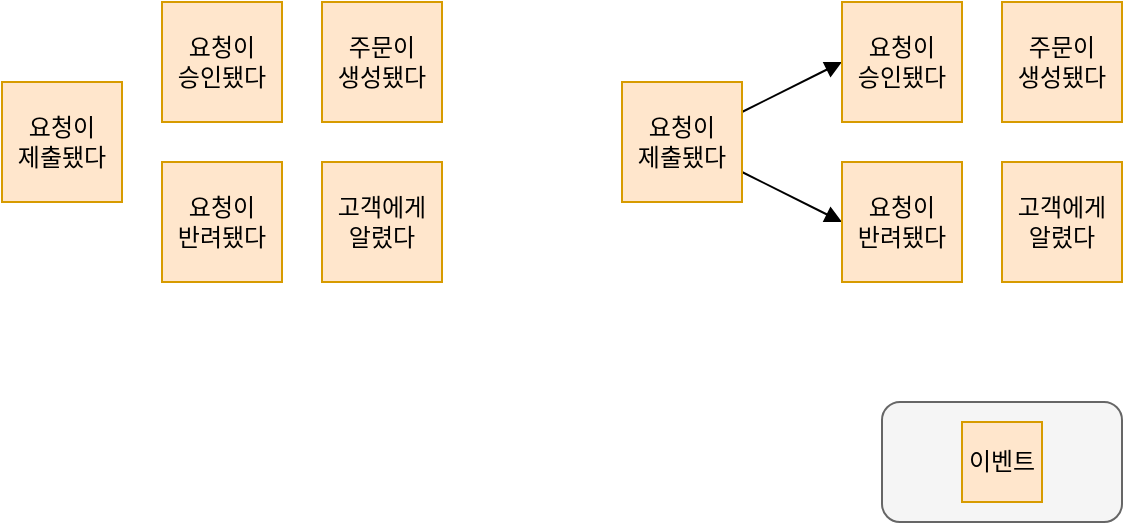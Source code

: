 <mxfile version="26.1.1">
  <diagram name="Page-1" id="AWbfIFvQUlCHqw1cZViq">
    <mxGraphModel dx="1114" dy="878" grid="1" gridSize="10" guides="1" tooltips="1" connect="1" arrows="1" fold="1" page="1" pageScale="1" pageWidth="827" pageHeight="1169" math="0" shadow="0">
      <root>
        <mxCell id="0" />
        <mxCell id="1" parent="0" />
        <mxCell id="kVu-VGLcswtPV8fbyUHt-1" value="" style="rounded=1;whiteSpace=wrap;html=1;fillColor=#f5f5f5;fontColor=#333333;strokeColor=#666666;" vertex="1" parent="1">
          <mxGeometry x="520" y="240" width="120" height="60" as="geometry" />
        </mxCell>
        <mxCell id="kVu-VGLcswtPV8fbyUHt-2" value="요청이&lt;div&gt;제출됐다&lt;/div&gt;" style="whiteSpace=wrap;html=1;aspect=fixed;fillColor=#ffe6cc;strokeColor=#d79b00;" vertex="1" parent="1">
          <mxGeometry x="80" y="80" width="60" height="60" as="geometry" />
        </mxCell>
        <mxCell id="kVu-VGLcswtPV8fbyUHt-3" value="요청이&lt;div&gt;승인됐다&lt;/div&gt;" style="whiteSpace=wrap;html=1;aspect=fixed;fillColor=#ffe6cc;strokeColor=#d79b00;" vertex="1" parent="1">
          <mxGeometry x="160" y="40" width="60" height="60" as="geometry" />
        </mxCell>
        <mxCell id="kVu-VGLcswtPV8fbyUHt-4" value="요청이&lt;div&gt;반려됐다&lt;/div&gt;" style="whiteSpace=wrap;html=1;aspect=fixed;fillColor=#ffe6cc;strokeColor=#d79b00;" vertex="1" parent="1">
          <mxGeometry x="160" y="120" width="60" height="60" as="geometry" />
        </mxCell>
        <mxCell id="kVu-VGLcswtPV8fbyUHt-5" value="이벤트" style="whiteSpace=wrap;html=1;aspect=fixed;fillColor=#ffe6cc;strokeColor=#d79b00;" vertex="1" parent="1">
          <mxGeometry x="560" y="250" width="40" height="40" as="geometry" />
        </mxCell>
        <mxCell id="kVu-VGLcswtPV8fbyUHt-6" value="주문이&lt;div&gt;생성됐다&lt;/div&gt;" style="whiteSpace=wrap;html=1;aspect=fixed;fillColor=#ffe6cc;strokeColor=#d79b00;" vertex="1" parent="1">
          <mxGeometry x="240" y="40" width="60" height="60" as="geometry" />
        </mxCell>
        <mxCell id="kVu-VGLcswtPV8fbyUHt-7" value="고객에게&lt;div&gt;알렸다&lt;/div&gt;" style="whiteSpace=wrap;html=1;aspect=fixed;fillColor=#ffe6cc;strokeColor=#d79b00;" vertex="1" parent="1">
          <mxGeometry x="240" y="120" width="60" height="60" as="geometry" />
        </mxCell>
        <mxCell id="kVu-VGLcswtPV8fbyUHt-13" style="rounded=0;orthogonalLoop=1;jettySize=auto;html=1;entryX=0;entryY=0.5;entryDx=0;entryDy=0;endArrow=block;endFill=1;" edge="1" parent="1" source="kVu-VGLcswtPV8fbyUHt-8" target="kVu-VGLcswtPV8fbyUHt-9">
          <mxGeometry relative="1" as="geometry" />
        </mxCell>
        <mxCell id="kVu-VGLcswtPV8fbyUHt-14" style="rounded=0;orthogonalLoop=1;jettySize=auto;html=1;entryX=0;entryY=0.5;entryDx=0;entryDy=0;endArrow=block;endFill=1;" edge="1" parent="1" source="kVu-VGLcswtPV8fbyUHt-8" target="kVu-VGLcswtPV8fbyUHt-10">
          <mxGeometry relative="1" as="geometry" />
        </mxCell>
        <mxCell id="kVu-VGLcswtPV8fbyUHt-8" value="요청이&lt;div&gt;제출됐다&lt;/div&gt;" style="whiteSpace=wrap;html=1;aspect=fixed;fillColor=#ffe6cc;strokeColor=#d79b00;" vertex="1" parent="1">
          <mxGeometry x="390" y="80" width="60" height="60" as="geometry" />
        </mxCell>
        <mxCell id="kVu-VGLcswtPV8fbyUHt-9" value="요청이&lt;div&gt;승인됐다&lt;/div&gt;" style="whiteSpace=wrap;html=1;aspect=fixed;fillColor=#ffe6cc;strokeColor=#d79b00;" vertex="1" parent="1">
          <mxGeometry x="500" y="40" width="60" height="60" as="geometry" />
        </mxCell>
        <mxCell id="kVu-VGLcswtPV8fbyUHt-10" value="요청이&lt;div&gt;반려됐다&lt;/div&gt;" style="whiteSpace=wrap;html=1;aspect=fixed;fillColor=#ffe6cc;strokeColor=#d79b00;" vertex="1" parent="1">
          <mxGeometry x="500" y="120" width="60" height="60" as="geometry" />
        </mxCell>
        <mxCell id="kVu-VGLcswtPV8fbyUHt-11" value="주문이&lt;div&gt;생성됐다&lt;/div&gt;" style="whiteSpace=wrap;html=1;aspect=fixed;fillColor=#ffe6cc;strokeColor=#d79b00;" vertex="1" parent="1">
          <mxGeometry x="580" y="40" width="60" height="60" as="geometry" />
        </mxCell>
        <mxCell id="kVu-VGLcswtPV8fbyUHt-12" value="고객에게&lt;div&gt;알렸다&lt;/div&gt;" style="whiteSpace=wrap;html=1;aspect=fixed;fillColor=#ffe6cc;strokeColor=#d79b00;" vertex="1" parent="1">
          <mxGeometry x="580" y="120" width="60" height="60" as="geometry" />
        </mxCell>
      </root>
    </mxGraphModel>
  </diagram>
</mxfile>
